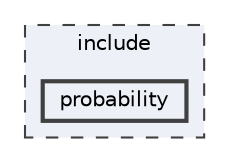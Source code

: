digraph "include/probability"
{
 // LATEX_PDF_SIZE
  bgcolor="transparent";
  edge [fontname=Helvetica,fontsize=10,labelfontname=Helvetica,labelfontsize=10];
  node [fontname=Helvetica,fontsize=10,shape=box,height=0.2,width=0.4];
  compound=true
  subgraph clusterdir_d44c64559bbebec7f509842c48db8b23 {
    graph [ bgcolor="#edf0f7", pencolor="grey25", label="include", fontname=Helvetica,fontsize=10 style="filled,dashed", URL="dir_d44c64559bbebec7f509842c48db8b23.html",tooltip=""]
  dir_afd0e6fe485029fc141b7e12a7059e02 [label="probability", fillcolor="#edf0f7", color="grey25", style="filled,bold", URL="dir_afd0e6fe485029fc141b7e12a7059e02.html",tooltip=""];
  }
}
